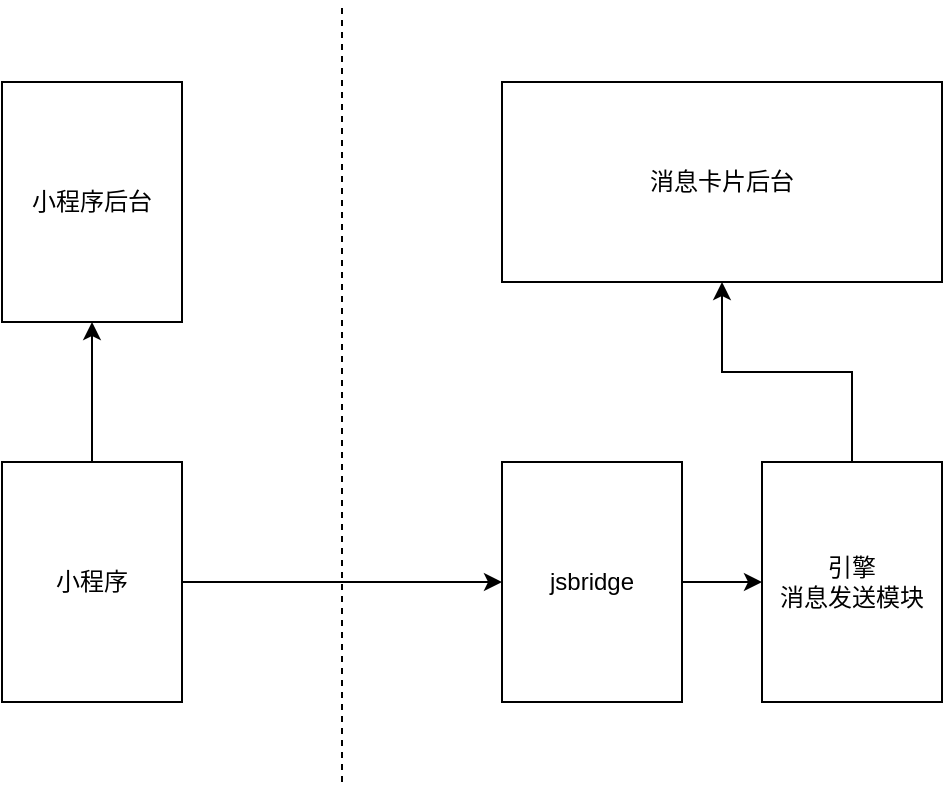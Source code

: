 <mxfile version="12.3.7" type="github" pages="1"><diagram id="6-JbmkBLpaq5uFYO96md" name="Page-1"><mxGraphModel dx="1064" dy="724" grid="1" gridSize="10" guides="1" tooltips="1" connect="1" arrows="1" fold="1" page="1" pageScale="1" pageWidth="827" pageHeight="1169" math="0" shadow="0"><root><mxCell id="0"/><mxCell id="1" parent="0"/><mxCell id="3XRuaD5bGVIlA243tJQX-6" style="edgeStyle=orthogonalEdgeStyle;rounded=0;orthogonalLoop=1;jettySize=auto;html=1;exitX=1;exitY=0.5;exitDx=0;exitDy=0;entryX=0;entryY=0.5;entryDx=0;entryDy=0;" edge="1" parent="1" source="3XRuaD5bGVIlA243tJQX-1" target="3XRuaD5bGVIlA243tJQX-4"><mxGeometry relative="1" as="geometry"/></mxCell><mxCell id="3XRuaD5bGVIlA243tJQX-7" style="edgeStyle=orthogonalEdgeStyle;rounded=0;orthogonalLoop=1;jettySize=auto;html=1;exitX=0.5;exitY=0;exitDx=0;exitDy=0;entryX=0.5;entryY=1;entryDx=0;entryDy=0;" edge="1" parent="1" source="3XRuaD5bGVIlA243tJQX-1" target="3XRuaD5bGVIlA243tJQX-2"><mxGeometry relative="1" as="geometry"/></mxCell><mxCell id="3XRuaD5bGVIlA243tJQX-1" value="小程序" style="rounded=0;whiteSpace=wrap;html=1;" vertex="1" parent="1"><mxGeometry x="150" y="370" width="90" height="120" as="geometry"/></mxCell><mxCell id="3XRuaD5bGVIlA243tJQX-2" value="小程序后台" style="rounded=0;whiteSpace=wrap;html=1;" vertex="1" parent="1"><mxGeometry x="150" y="180" width="90" height="120" as="geometry"/></mxCell><mxCell id="3XRuaD5bGVIlA243tJQX-3" value="" style="endArrow=none;dashed=1;html=1;" edge="1" parent="1"><mxGeometry width="50" height="50" relative="1" as="geometry"><mxPoint x="320" y="530" as="sourcePoint"/><mxPoint x="320" y="140" as="targetPoint"/></mxGeometry></mxCell><mxCell id="3XRuaD5bGVIlA243tJQX-9" style="edgeStyle=orthogonalEdgeStyle;rounded=0;orthogonalLoop=1;jettySize=auto;html=1;exitX=1;exitY=0.5;exitDx=0;exitDy=0;entryX=0;entryY=0.5;entryDx=0;entryDy=0;" edge="1" parent="1" source="3XRuaD5bGVIlA243tJQX-4" target="3XRuaD5bGVIlA243tJQX-8"><mxGeometry relative="1" as="geometry"/></mxCell><mxCell id="3XRuaD5bGVIlA243tJQX-4" value="jsbridge" style="rounded=0;whiteSpace=wrap;html=1;" vertex="1" parent="1"><mxGeometry x="400" y="370" width="90" height="120" as="geometry"/></mxCell><mxCell id="3XRuaD5bGVIlA243tJQX-5" value="消息卡片后台" style="rounded=0;whiteSpace=wrap;html=1;" vertex="1" parent="1"><mxGeometry x="400" y="180" width="220" height="100" as="geometry"/></mxCell><mxCell id="3XRuaD5bGVIlA243tJQX-10" style="edgeStyle=orthogonalEdgeStyle;rounded=0;orthogonalLoop=1;jettySize=auto;html=1;exitX=0.5;exitY=0;exitDx=0;exitDy=0;entryX=0.5;entryY=1;entryDx=0;entryDy=0;" edge="1" parent="1" source="3XRuaD5bGVIlA243tJQX-8" target="3XRuaD5bGVIlA243tJQX-5"><mxGeometry relative="1" as="geometry"/></mxCell><mxCell id="3XRuaD5bGVIlA243tJQX-8" value="引擎&lt;br&gt;消息发送模块" style="rounded=0;whiteSpace=wrap;html=1;" vertex="1" parent="1"><mxGeometry x="530" y="370" width="90" height="120" as="geometry"/></mxCell></root></mxGraphModel></diagram></mxfile>